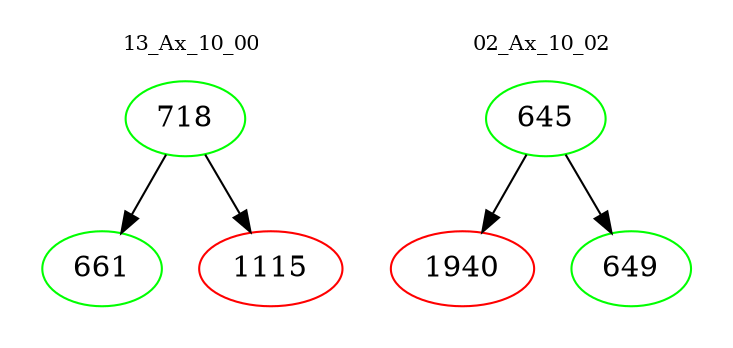 digraph{
subgraph cluster_0 {
color = white
label = "13_Ax_10_00";
fontsize=10;
T0_718 [label="718", color="green"]
T0_718 -> T0_661 [color="black"]
T0_661 [label="661", color="green"]
T0_718 -> T0_1115 [color="black"]
T0_1115 [label="1115", color="red"]
}
subgraph cluster_1 {
color = white
label = "02_Ax_10_02";
fontsize=10;
T1_645 [label="645", color="green"]
T1_645 -> T1_1940 [color="black"]
T1_1940 [label="1940", color="red"]
T1_645 -> T1_649 [color="black"]
T1_649 [label="649", color="green"]
}
}
